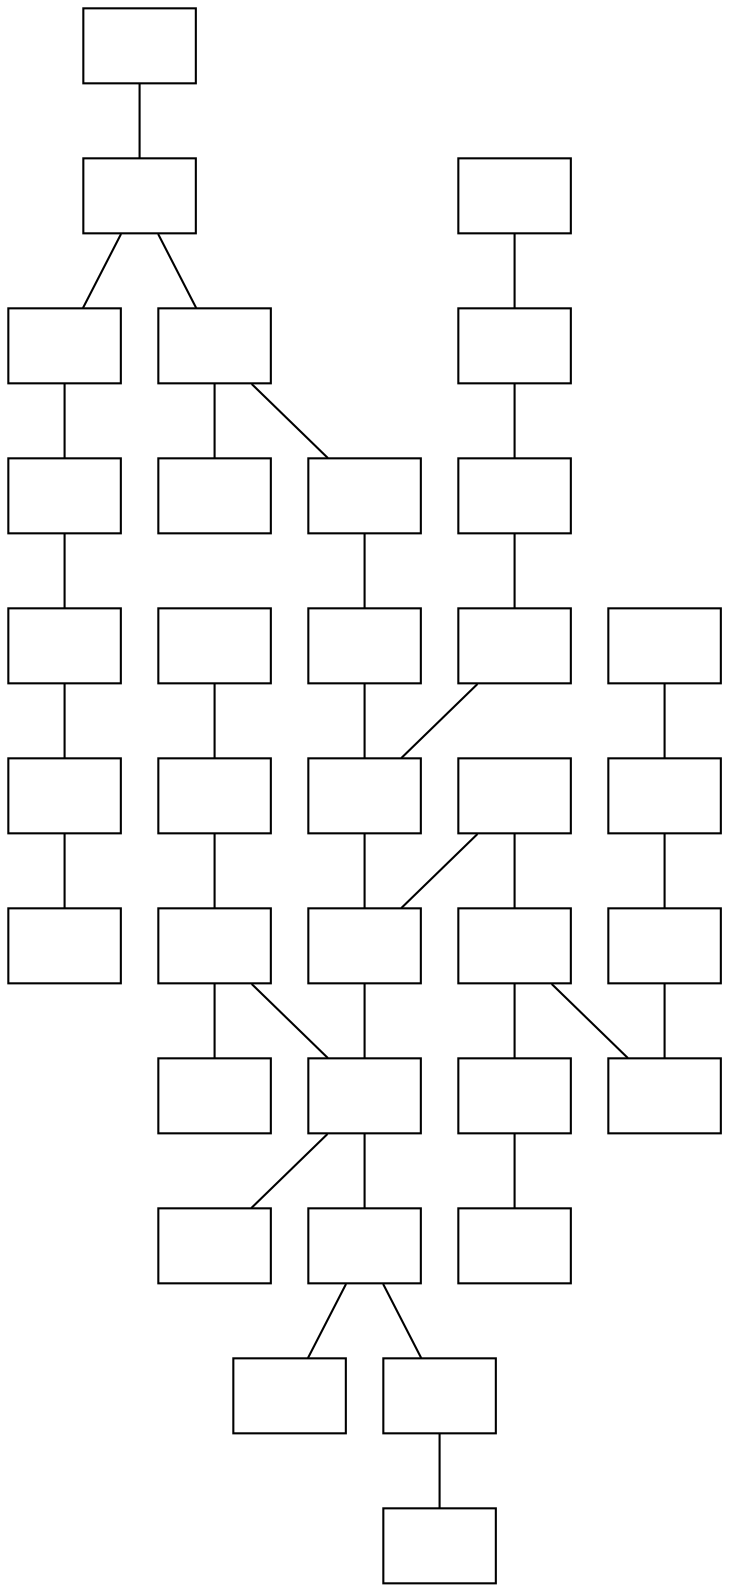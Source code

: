 // GraphViz Layout
digraph "Maze[0]" {
	"C[0,0]" [label="" pos="0.000000,0.000000!" shape=box]
	"C[0,1]" [label="" pos="1.000000,0.000000!" shape=box]
	"C[0,2]" [label="" pos="2.000000,0.000000!" shape=box]
	"C[0,3]" [label="" pos="3.000000,0.000000!" shape=box]
	"C[0,4]" [label="" pos="4.000000,0.000000!" shape=box]
	"C[0,5]" [label="" pos="5.000000,0.000000!" shape=box]
	"C[0,6]" [label="" pos="6.000000,0.000000!" shape=box]
	"C[1,0]" [label="" pos="0.000000,1.000000!" shape=box]
	"C[1,1]" [label="" pos="1.000000,1.000000!" shape=box]
	"C[1,2]" [label="" pos="2.000000,1.000000!" shape=box]
	"C[1,3]" [label="" pos="3.000000,1.000000!" shape=box]
	"C[1,4]" [label="" pos="4.000000,1.000000!" shape=box]
	"C[1,5]" [label="" pos="5.000000,1.000000!" shape=box]
	"C[1,6]" [label="" pos="6.000000,1.000000!" shape=box]
	"C[2,0]" [label="" pos="0.000000,2.000000!" shape=box]
	"C[2,1]" [label="" pos="1.000000,2.000000!" shape=box]
	"C[2,2]" [label="" pos="2.000000,2.000000!" shape=box]
	"C[2,3]" [label="" pos="3.000000,2.000000!" shape=box]
	"C[2,4]" [label="" pos="4.000000,2.000000!" shape=box]
	"C[2,5]" [label="" pos="5.000000,2.000000!" shape=box]
	"C[2,6]" [label="" pos="6.000000,2.000000!" shape=box]
	"C[3,0]" [label="" pos="0.000000,3.000000!" shape=box]
	"C[3,1]" [label="" pos="1.000000,3.000000!" shape=box]
	"C[3,2]" [label="" pos="2.000000,3.000000!" shape=box]
	"C[3,3]" [label="" pos="3.000000,3.000000!" shape=box]
	"C[3,4]" [label="" pos="4.000000,3.000000!" shape=box]
	"C[3,5]" [label="" pos="5.000000,3.000000!" shape=box]
	"C[3,6]" [label="" pos="6.000000,3.000000!" shape=box]
	"C[4,0]" [label="" pos="0.000000,4.000000!" shape=box]
	"C[4,1]" [label="" pos="1.000000,4.000000!" shape=box]
	"C[4,2]" [label="" pos="2.000000,4.000000!" shape=box]
	"C[4,3]" [label="" pos="3.000000,4.000000!" shape=box]
	"C[4,4]" [label="" pos="4.000000,4.000000!" shape=box]
	"C[4,5]" [label="" pos="5.000000,4.000000!" shape=box]
	"C[4,6]" [label="" pos="6.000000,4.000000!" shape=box]
		"C[0,0]" -> "C[1,0]" [arrowhead=none]
		"C[0,1]" -> "C[0,2]" [arrowhead=none]
		"C[0,2]" -> "C[0,3]" [arrowhead=none]
		"C[0,3]" -> "C[1,3]" [arrowhead=none]
		"C[0,4]" -> "C[0,5]" [arrowhead=none]
		"C[0,5]" -> "C[0,6]" [arrowhead=none]
		"C[0,6]" -> "C[1,6]" [arrowhead=none]
		"C[1,0]" -> "C[2,0]" [arrowhead=none]
		"C[1,0]" -> "C[1,1]" [arrowhead=none]
		"C[1,1]" -> "C[1,2]" [arrowhead=none]
		"C[1,1]" -> "C[2,1]" [arrowhead=none]
		"C[1,2]" -> "C[2,2]" [arrowhead=none]
		"C[1,3]" -> "C[2,3]" [arrowhead=none]
		"C[1,4]" -> "C[2,4]" [arrowhead=none]
		"C[1,4]" -> "C[1,5]" [arrowhead=none]
		"C[1,5]" -> "C[1,6]" [arrowhead=none]
		"C[1,5]" -> "C[2,5]" [arrowhead=none]
		"C[2,0]" -> "C[3,0]" [arrowhead=none]
		"C[2,2]" -> "C[2,3]" [arrowhead=none]
		"C[2,3]" -> "C[2,4]" [arrowhead=none]
		"C[2,4]" -> "C[3,4]" [arrowhead=none]
		"C[2,5]" -> "C[2,6]" [arrowhead=none]
		"C[3,0]" -> "C[4,0]" [arrowhead=none]
		"C[3,1]" -> "C[3,2]" [arrowhead=none]
		"C[3,2]" -> "C[3,3]" [arrowhead=none]
		"C[3,3]" -> "C[3,4]" [arrowhead=none]
		"C[3,3]" -> "C[4,3]" [arrowhead=none]
		"C[3,4]" -> "C[3,5]" [arrowhead=none]
		"C[3,4]" -> "C[4,4]" [arrowhead=none]
		"C[3,5]" -> "C[4,5]" [arrowhead=none]
		"C[3,5]" -> "C[3,6]" [arrowhead=none]
		"C[4,0]" -> "C[4,1]" [arrowhead=none]
		"C[4,1]" -> "C[4,2]" [arrowhead=none]
		"C[4,5]" -> "C[4,6]" [arrowhead=none]
}
